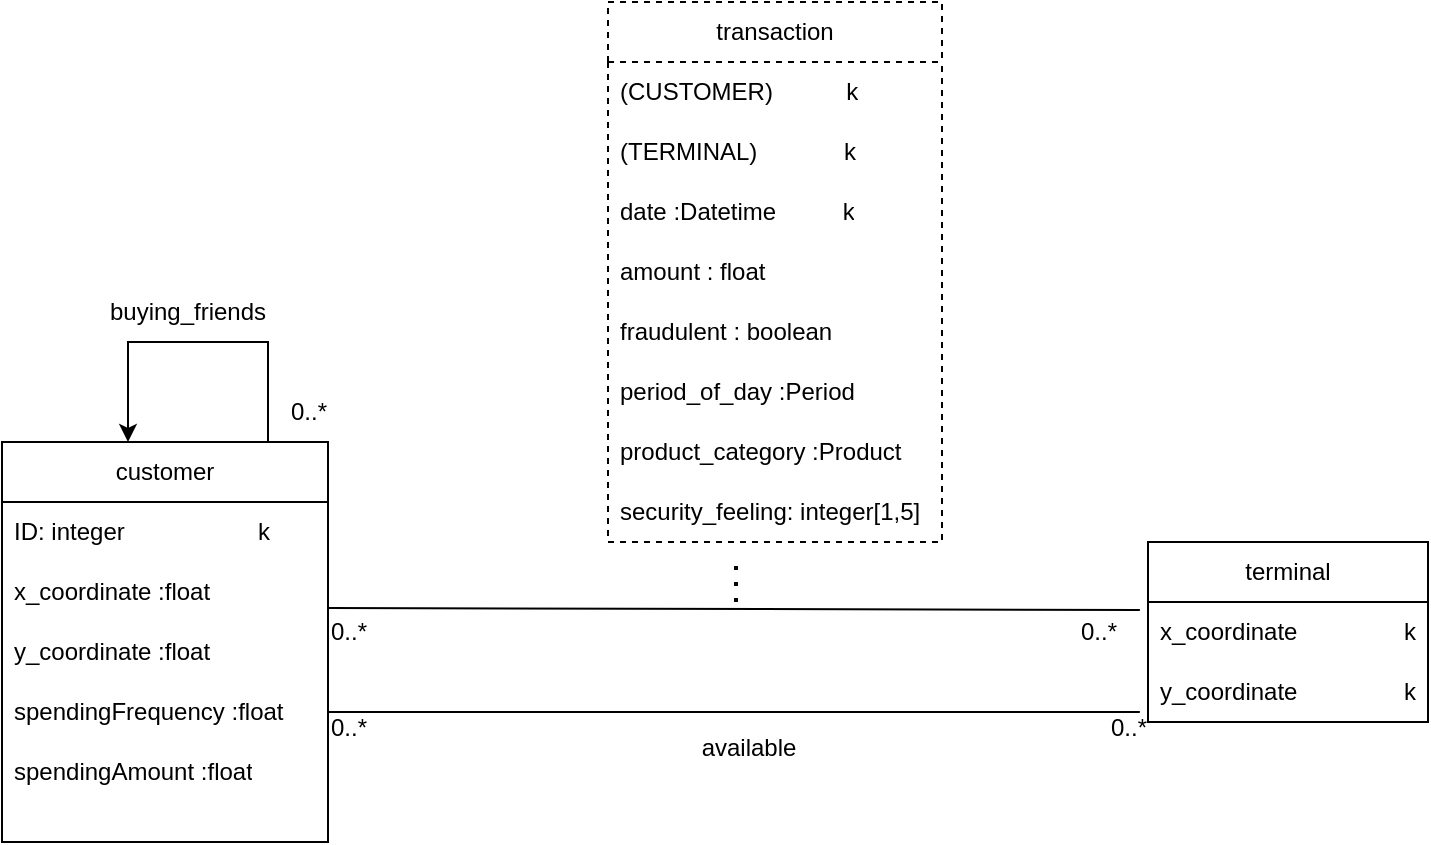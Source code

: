 <mxfile version="24.3.0" type="device">
  <diagram name="Page-1" id="75oh8lfnttUjwitkcHGL">
    <mxGraphModel dx="858" dy="606" grid="0" gridSize="10" guides="0" tooltips="1" connect="1" arrows="1" fold="1" page="1" pageScale="1" pageWidth="827" pageHeight="1169" math="0" shadow="0">
      <root>
        <mxCell id="0" />
        <mxCell id="1" parent="0" />
        <mxCell id="cSyBvC2B-8ddv-XN3vtE-2" value="customer" style="swimlane;fontStyle=0;childLayout=stackLayout;horizontal=1;startSize=30;horizontalStack=0;resizeParent=1;resizeParentMax=0;resizeLast=0;collapsible=1;marginBottom=0;whiteSpace=wrap;html=1;" vertex="1" parent="1">
          <mxGeometry x="47" y="240" width="163" height="200" as="geometry" />
        </mxCell>
        <mxCell id="cSyBvC2B-8ddv-XN3vtE-3" value="ID: integer &amp;nbsp; &amp;nbsp; &amp;nbsp; &amp;nbsp; &amp;nbsp; &amp;nbsp; &amp;nbsp; &amp;nbsp; &amp;nbsp; &amp;nbsp;k" style="text;strokeColor=none;fillColor=none;align=left;verticalAlign=middle;spacingLeft=4;spacingRight=4;overflow=hidden;points=[[0,0.5],[1,0.5]];portConstraint=eastwest;rotatable=0;whiteSpace=wrap;html=1;" vertex="1" parent="cSyBvC2B-8ddv-XN3vtE-2">
          <mxGeometry y="30" width="163" height="30" as="geometry" />
        </mxCell>
        <mxCell id="cSyBvC2B-8ddv-XN3vtE-4" value="x_coordinate :float" style="text;strokeColor=none;fillColor=none;align=left;verticalAlign=middle;spacingLeft=4;spacingRight=4;overflow=hidden;points=[[0,0.5],[1,0.5]];portConstraint=eastwest;rotatable=0;whiteSpace=wrap;html=1;" vertex="1" parent="cSyBvC2B-8ddv-XN3vtE-2">
          <mxGeometry y="60" width="163" height="30" as="geometry" />
        </mxCell>
        <mxCell id="cSyBvC2B-8ddv-XN3vtE-7" value="y_coordinate :float" style="text;strokeColor=none;fillColor=none;align=left;verticalAlign=middle;spacingLeft=4;spacingRight=4;overflow=hidden;points=[[0,0.5],[1,0.5]];portConstraint=eastwest;rotatable=0;whiteSpace=wrap;html=1;" vertex="1" parent="cSyBvC2B-8ddv-XN3vtE-2">
          <mxGeometry y="90" width="163" height="30" as="geometry" />
        </mxCell>
        <mxCell id="cSyBvC2B-8ddv-XN3vtE-8" value="spendingFrequency :float" style="text;strokeColor=none;fillColor=none;align=left;verticalAlign=middle;spacingLeft=4;spacingRight=4;overflow=hidden;points=[[0,0.5],[1,0.5]];portConstraint=eastwest;rotatable=0;whiteSpace=wrap;html=1;" vertex="1" parent="cSyBvC2B-8ddv-XN3vtE-2">
          <mxGeometry y="120" width="163" height="30" as="geometry" />
        </mxCell>
        <mxCell id="cSyBvC2B-8ddv-XN3vtE-9" value="spendingAmount :float" style="text;strokeColor=none;fillColor=none;align=left;verticalAlign=middle;spacingLeft=4;spacingRight=4;overflow=hidden;points=[[0,0.5],[1,0.5]];portConstraint=eastwest;rotatable=0;whiteSpace=wrap;html=1;" vertex="1" parent="cSyBvC2B-8ddv-XN3vtE-2">
          <mxGeometry y="150" width="163" height="30" as="geometry" />
        </mxCell>
        <mxCell id="cSyBvC2B-8ddv-XN3vtE-5" value="&lt;br&gt;&lt;div&gt;&lt;br&gt;&lt;/div&gt;&lt;div&gt;&lt;br&gt;&lt;/div&gt;&lt;div&gt;&lt;br&gt;&lt;/div&gt;&lt;div&gt;&lt;br&gt;&lt;/div&gt;" style="text;strokeColor=none;fillColor=none;align=left;verticalAlign=middle;spacingLeft=4;spacingRight=4;overflow=hidden;points=[[0,0.5],[1,0.5]];portConstraint=eastwest;rotatable=0;whiteSpace=wrap;html=1;" vertex="1" parent="cSyBvC2B-8ddv-XN3vtE-2">
          <mxGeometry y="180" width="163" height="20" as="geometry" />
        </mxCell>
        <mxCell id="cSyBvC2B-8ddv-XN3vtE-10" value="" style="endArrow=classic;html=1;rounded=0;" edge="1" parent="1">
          <mxGeometry width="50" height="50" relative="1" as="geometry">
            <mxPoint x="180" y="240" as="sourcePoint" />
            <mxPoint x="110" y="240" as="targetPoint" />
            <Array as="points">
              <mxPoint x="180" y="190" />
              <mxPoint x="110" y="190" />
            </Array>
          </mxGeometry>
        </mxCell>
        <mxCell id="cSyBvC2B-8ddv-XN3vtE-11" value="buying_friends" style="text;html=1;align=center;verticalAlign=middle;whiteSpace=wrap;rounded=0;" vertex="1" parent="1">
          <mxGeometry x="110" y="160" width="60" height="30" as="geometry" />
        </mxCell>
        <mxCell id="cSyBvC2B-8ddv-XN3vtE-12" value="0..*" style="text;html=1;align=center;verticalAlign=middle;resizable=0;points=[];autosize=1;strokeColor=none;fillColor=none;" vertex="1" parent="1">
          <mxGeometry x="180" y="210" width="40" height="30" as="geometry" />
        </mxCell>
        <mxCell id="cSyBvC2B-8ddv-XN3vtE-13" value="terminal" style="swimlane;fontStyle=0;childLayout=stackLayout;horizontal=1;startSize=30;horizontalStack=0;resizeParent=1;resizeParentMax=0;resizeLast=0;collapsible=1;marginBottom=0;whiteSpace=wrap;html=1;" vertex="1" parent="1">
          <mxGeometry x="620" y="290" width="140" height="90" as="geometry" />
        </mxCell>
        <mxCell id="cSyBvC2B-8ddv-XN3vtE-14" value="x_coordinate &amp;nbsp; &amp;nbsp; &amp;nbsp; &amp;nbsp; &amp;nbsp; &amp;nbsp; &amp;nbsp; &amp;nbsp;k" style="text;strokeColor=none;fillColor=none;align=left;verticalAlign=middle;spacingLeft=4;spacingRight=4;overflow=hidden;points=[[0,0.5],[1,0.5]];portConstraint=eastwest;rotatable=0;whiteSpace=wrap;html=1;" vertex="1" parent="cSyBvC2B-8ddv-XN3vtE-13">
          <mxGeometry y="30" width="140" height="30" as="geometry" />
        </mxCell>
        <mxCell id="cSyBvC2B-8ddv-XN3vtE-15" value="y_coordinate &amp;nbsp; &amp;nbsp; &amp;nbsp; &amp;nbsp; &amp;nbsp; &amp;nbsp; &amp;nbsp; &amp;nbsp;k" style="text;strokeColor=none;fillColor=none;align=left;verticalAlign=middle;spacingLeft=4;spacingRight=4;overflow=hidden;points=[[0,0.5],[1,0.5]];portConstraint=eastwest;rotatable=0;whiteSpace=wrap;html=1;" vertex="1" parent="cSyBvC2B-8ddv-XN3vtE-13">
          <mxGeometry y="60" width="140" height="30" as="geometry" />
        </mxCell>
        <mxCell id="cSyBvC2B-8ddv-XN3vtE-18" value="" style="endArrow=none;dashed=1;html=1;dashPattern=1 3;strokeWidth=2;rounded=0;" edge="1" parent="1">
          <mxGeometry width="50" height="50" relative="1" as="geometry">
            <mxPoint x="414" y="320" as="sourcePoint" />
            <mxPoint x="414" y="300" as="targetPoint" />
          </mxGeometry>
        </mxCell>
        <mxCell id="cSyBvC2B-8ddv-XN3vtE-34" value="transaction" style="swimlane;fontStyle=0;childLayout=stackLayout;horizontal=1;startSize=30;horizontalStack=0;resizeParent=1;resizeParentMax=0;resizeLast=0;collapsible=1;marginBottom=0;whiteSpace=wrap;html=1;dashed=1;" vertex="1" parent="1">
          <mxGeometry x="350" y="20" width="167" height="270" as="geometry" />
        </mxCell>
        <mxCell id="cSyBvC2B-8ddv-XN3vtE-35" value="(CUSTOMER) &amp;nbsp; &amp;nbsp; &amp;nbsp; &amp;nbsp; &amp;nbsp; k" style="text;strokeColor=none;fillColor=none;align=left;verticalAlign=middle;spacingLeft=4;spacingRight=4;overflow=hidden;points=[[0,0.5],[1,0.5]];portConstraint=eastwest;rotatable=0;whiteSpace=wrap;html=1;" vertex="1" parent="cSyBvC2B-8ddv-XN3vtE-34">
          <mxGeometry y="30" width="167" height="30" as="geometry" />
        </mxCell>
        <mxCell id="cSyBvC2B-8ddv-XN3vtE-36" value="(TERMINAL) &amp;nbsp; &amp;nbsp; &amp;nbsp; &amp;nbsp; &amp;nbsp; &amp;nbsp; k" style="text;strokeColor=none;fillColor=none;align=left;verticalAlign=middle;spacingLeft=4;spacingRight=4;overflow=hidden;points=[[0,0.5],[1,0.5]];portConstraint=eastwest;rotatable=0;whiteSpace=wrap;html=1;" vertex="1" parent="cSyBvC2B-8ddv-XN3vtE-34">
          <mxGeometry y="60" width="167" height="30" as="geometry" />
        </mxCell>
        <mxCell id="cSyBvC2B-8ddv-XN3vtE-38" value="date :Datetime &amp;nbsp; &amp;nbsp; &amp;nbsp; &amp;nbsp; &amp;nbsp;k" style="text;strokeColor=none;fillColor=none;align=left;verticalAlign=middle;spacingLeft=4;spacingRight=4;overflow=hidden;points=[[0,0.5],[1,0.5]];portConstraint=eastwest;rotatable=0;whiteSpace=wrap;html=1;" vertex="1" parent="cSyBvC2B-8ddv-XN3vtE-34">
          <mxGeometry y="90" width="167" height="30" as="geometry" />
        </mxCell>
        <mxCell id="cSyBvC2B-8ddv-XN3vtE-39" value="amount : float" style="text;strokeColor=none;fillColor=none;align=left;verticalAlign=middle;spacingLeft=4;spacingRight=4;overflow=hidden;points=[[0,0.5],[1,0.5]];portConstraint=eastwest;rotatable=0;whiteSpace=wrap;html=1;" vertex="1" parent="cSyBvC2B-8ddv-XN3vtE-34">
          <mxGeometry y="120" width="167" height="30" as="geometry" />
        </mxCell>
        <mxCell id="cSyBvC2B-8ddv-XN3vtE-40" value="fraudulent : boolean" style="text;strokeColor=none;fillColor=none;align=left;verticalAlign=middle;spacingLeft=4;spacingRight=4;overflow=hidden;points=[[0,0.5],[1,0.5]];portConstraint=eastwest;rotatable=0;whiteSpace=wrap;html=1;" vertex="1" parent="cSyBvC2B-8ddv-XN3vtE-34">
          <mxGeometry y="150" width="167" height="30" as="geometry" />
        </mxCell>
        <mxCell id="cSyBvC2B-8ddv-XN3vtE-41" value="period_of_day :Period" style="text;strokeColor=none;fillColor=none;align=left;verticalAlign=middle;spacingLeft=4;spacingRight=4;overflow=hidden;points=[[0,0.5],[1,0.5]];portConstraint=eastwest;rotatable=0;whiteSpace=wrap;html=1;" vertex="1" parent="cSyBvC2B-8ddv-XN3vtE-34">
          <mxGeometry y="180" width="167" height="30" as="geometry" />
        </mxCell>
        <mxCell id="cSyBvC2B-8ddv-XN3vtE-43" value="product_category :Product" style="text;strokeColor=none;fillColor=none;align=left;verticalAlign=middle;spacingLeft=4;spacingRight=4;overflow=hidden;points=[[0,0.5],[1,0.5]];portConstraint=eastwest;rotatable=0;whiteSpace=wrap;html=1;" vertex="1" parent="cSyBvC2B-8ddv-XN3vtE-34">
          <mxGeometry y="210" width="167" height="30" as="geometry" />
        </mxCell>
        <mxCell id="cSyBvC2B-8ddv-XN3vtE-42" value="security_feeling: integer[1,5]" style="text;strokeColor=none;fillColor=none;align=left;verticalAlign=middle;spacingLeft=4;spacingRight=4;overflow=hidden;points=[[0,0.5],[1,0.5]];portConstraint=eastwest;rotatable=0;whiteSpace=wrap;html=1;" vertex="1" parent="cSyBvC2B-8ddv-XN3vtE-34">
          <mxGeometry y="240" width="167" height="30" as="geometry" />
        </mxCell>
        <mxCell id="cSyBvC2B-8ddv-XN3vtE-44" value="0..*" style="text;html=1;align=center;verticalAlign=middle;resizable=0;points=[];autosize=1;strokeColor=none;fillColor=none;" vertex="1" parent="1">
          <mxGeometry x="200" y="320" width="40" height="30" as="geometry" />
        </mxCell>
        <mxCell id="cSyBvC2B-8ddv-XN3vtE-46" value="" style="endArrow=none;html=1;rounded=0;exitX=1;exitY=0.5;exitDx=0;exitDy=0;entryX=-0.029;entryY=0.133;entryDx=0;entryDy=0;entryPerimeter=0;" edge="1" parent="1" target="cSyBvC2B-8ddv-XN3vtE-14">
          <mxGeometry width="50" height="50" relative="1" as="geometry">
            <mxPoint x="210" y="323" as="sourcePoint" />
            <mxPoint x="613" y="319.99" as="targetPoint" />
          </mxGeometry>
        </mxCell>
        <mxCell id="cSyBvC2B-8ddv-XN3vtE-49" value="" style="endArrow=none;html=1;rounded=0;exitX=1;exitY=0.5;exitDx=0;exitDy=0;entryX=-0.029;entryY=0.833;entryDx=0;entryDy=0;entryPerimeter=0;" edge="1" parent="1" source="cSyBvC2B-8ddv-XN3vtE-8" target="cSyBvC2B-8ddv-XN3vtE-15">
          <mxGeometry width="50" height="50" relative="1" as="geometry">
            <mxPoint x="350" y="350" as="sourcePoint" />
            <mxPoint x="400" y="300" as="targetPoint" />
          </mxGeometry>
        </mxCell>
        <mxCell id="cSyBvC2B-8ddv-XN3vtE-50" value="0..*" style="text;html=1;align=center;verticalAlign=middle;resizable=0;points=[];autosize=1;strokeColor=none;fillColor=none;" vertex="1" parent="1">
          <mxGeometry x="575" y="320" width="40" height="30" as="geometry" />
        </mxCell>
        <mxCell id="cSyBvC2B-8ddv-XN3vtE-51" value="available" style="text;html=1;align=center;verticalAlign=middle;resizable=0;points=[];autosize=1;strokeColor=none;fillColor=none;" vertex="1" parent="1">
          <mxGeometry x="385" y="378" width="70" height="30" as="geometry" />
        </mxCell>
        <mxCell id="cSyBvC2B-8ddv-XN3vtE-52" value="0..*" style="text;html=1;align=center;verticalAlign=middle;resizable=0;points=[];autosize=1;strokeColor=none;fillColor=none;" vertex="1" parent="1">
          <mxGeometry x="200" y="368" width="40" height="30" as="geometry" />
        </mxCell>
        <mxCell id="cSyBvC2B-8ddv-XN3vtE-53" value="0..*" style="text;html=1;align=center;verticalAlign=middle;resizable=0;points=[];autosize=1;strokeColor=none;fillColor=none;" vertex="1" parent="1">
          <mxGeometry x="590" y="368" width="40" height="30" as="geometry" />
        </mxCell>
      </root>
    </mxGraphModel>
  </diagram>
</mxfile>
